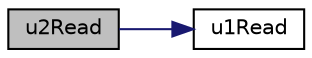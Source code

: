 digraph "u2Read"
{
 // LATEX_PDF_SIZE
  edge [fontname="Helvetica",fontsize="10",labelfontname="Helvetica",labelfontsize="10"];
  node [fontname="Helvetica",fontsize="10",shape=record];
  rankdir="LR";
  Node1 [label="u2Read",height=0.2,width=0.4,color="black", fillcolor="grey75", style="filled", fontcolor="black",tooltip="Função para ler dois bytes sem sinal do arquivo."];
  Node1 -> Node2 [color="midnightblue",fontsize="10",style="solid",fontname="Helvetica"];
  Node2 [label="u1Read",height=0.2,width=0.4,color="black", fillcolor="white", style="filled",URL="$leitor_8c.html#a532302b615784d3e310fe34af2a37d98",tooltip="Função para ler um byte do arquivo."];
}
